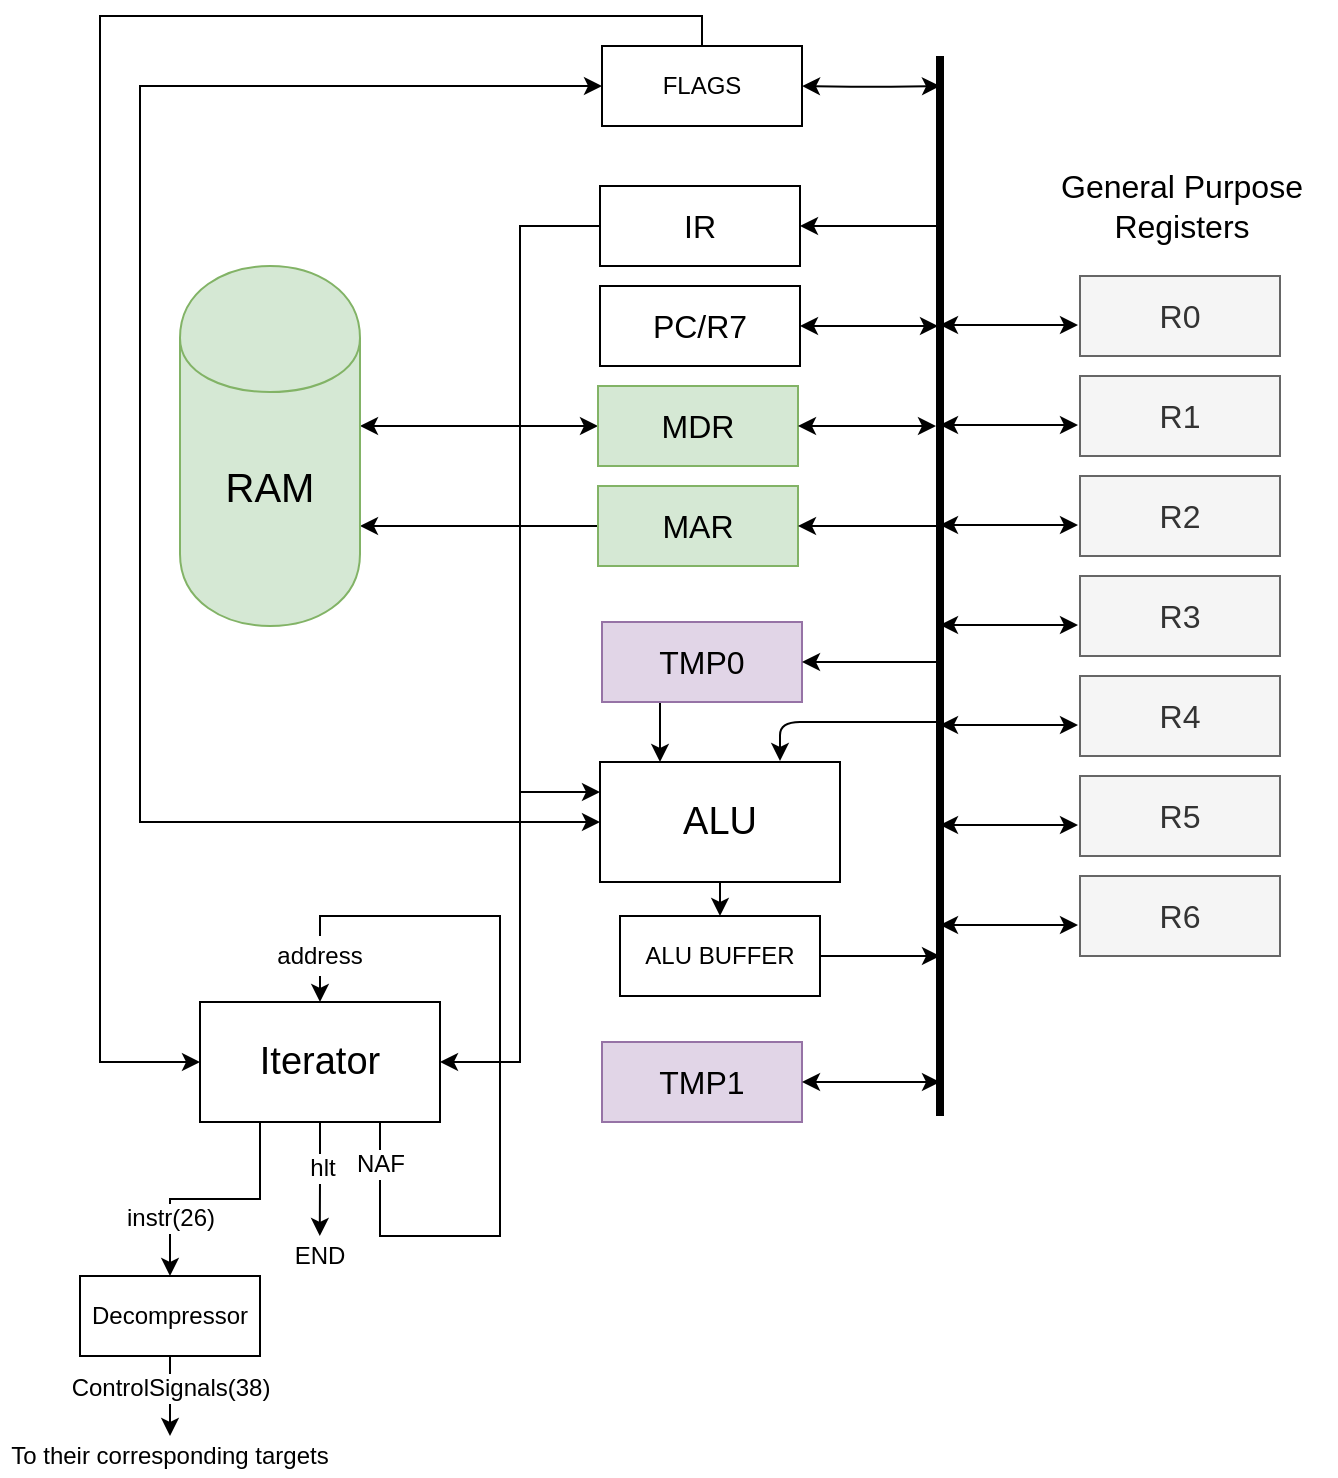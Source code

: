 <mxfile version="12.3.2" type="device" pages="1"><diagram id="rEtOQVhriV5oF6DCWLlc" name="Page-1"><mxGraphModel dx="942" dy="700" grid="1" gridSize="10" guides="1" tooltips="1" connect="1" arrows="1" fold="1" page="1" pageScale="1" pageWidth="850" pageHeight="1100" math="0" shadow="0"><root><mxCell id="0"/><mxCell id="1" parent="0"/><mxCell id="8F-LLzKpFCXrzS5mq5PU-5" style="edgeStyle=orthogonalEdgeStyle;rounded=0;orthogonalLoop=1;jettySize=auto;html=1;exitX=0.5;exitY=1;exitDx=0;exitDy=0;entryX=0.25;entryY=0;entryDx=0;entryDy=0;" parent="1" source="8F-LLzKpFCXrzS5mq5PU-1" target="8F-LLzKpFCXrzS5mq5PU-4" edge="1"><mxGeometry relative="1" as="geometry"/></mxCell><mxCell id="8F-LLzKpFCXrzS5mq5PU-1" value="&lt;font style=&quot;font-size: 16px&quot;&gt;TMP0&lt;/font&gt;" style="rounded=0;whiteSpace=wrap;html=1;fillColor=#e1d5e7;strokeColor=#9673a6;" parent="1" vertex="1"><mxGeometry x="331" y="453" width="100" height="40" as="geometry"/></mxCell><mxCell id="8F-LLzKpFCXrzS5mq5PU-9" style="edgeStyle=orthogonalEdgeStyle;rounded=0;orthogonalLoop=1;jettySize=auto;html=1;exitX=0.5;exitY=1;exitDx=0;exitDy=0;entryX=0.5;entryY=0;entryDx=0;entryDy=0;" parent="1" source="8F-LLzKpFCXrzS5mq5PU-4" target="8F-LLzKpFCXrzS5mq5PU-8" edge="1"><mxGeometry relative="1" as="geometry"/></mxCell><mxCell id="8F-LLzKpFCXrzS5mq5PU-4" value="&lt;font style=&quot;font-size: 19px&quot;&gt;ALU&lt;/font&gt;" style="rounded=0;whiteSpace=wrap;html=1;" parent="1" vertex="1"><mxGeometry x="330" y="523" width="120" height="60" as="geometry"/></mxCell><mxCell id="8F-LLzKpFCXrzS5mq5PU-10" style="edgeStyle=orthogonalEdgeStyle;rounded=0;orthogonalLoop=1;jettySize=auto;html=1;exitX=1;exitY=0.5;exitDx=0;exitDy=0;" parent="1" source="8F-LLzKpFCXrzS5mq5PU-8" edge="1"><mxGeometry relative="1" as="geometry"><mxPoint x="500" y="620" as="targetPoint"/></mxGeometry></mxCell><mxCell id="8F-LLzKpFCXrzS5mq5PU-8" value="&lt;font&gt;&lt;font style=&quot;font-size: 12px&quot;&gt;ALU BUFFER&lt;/font&gt;&lt;br&gt;&lt;/font&gt;" style="rounded=0;whiteSpace=wrap;html=1;" parent="1" vertex="1"><mxGeometry x="340" y="600" width="100" height="40" as="geometry"/></mxCell><mxCell id="8F-LLzKpFCXrzS5mq5PU-13" value="" style="endArrow=none;html=1;strokeWidth=4;rounded=1;" parent="1" edge="1"><mxGeometry width="50" height="50" relative="1" as="geometry"><mxPoint x="500" y="700" as="sourcePoint"/><mxPoint x="500" y="170" as="targetPoint"/></mxGeometry></mxCell><mxCell id="8F-LLzKpFCXrzS5mq5PU-16" value="" style="endArrow=classic;html=1;strokeWidth=1;" parent="1" edge="1"><mxGeometry width="50" height="50" relative="1" as="geometry"><mxPoint x="500" y="503" as="sourcePoint"/><mxPoint x="420" y="522.5" as="targetPoint"/><Array as="points"><mxPoint x="420" y="503"/></Array></mxGeometry></mxCell><mxCell id="8F-LLzKpFCXrzS5mq5PU-17" value="" style="endArrow=classic;html=1;strokeWidth=1;entryX=1;entryY=0.5;entryDx=0;entryDy=0;" parent="1" target="8F-LLzKpFCXrzS5mq5PU-1" edge="1"><mxGeometry width="50" height="50" relative="1" as="geometry"><mxPoint x="500" y="473" as="sourcePoint"/><mxPoint x="550" y="423" as="targetPoint"/></mxGeometry></mxCell><mxCell id="8F-LLzKpFCXrzS5mq5PU-20" value="&lt;font style=&quot;font-size: 16px&quot;&gt;R6&lt;br&gt;&lt;/font&gt;" style="rounded=0;whiteSpace=wrap;html=1;fillColor=#f5f5f5;strokeColor=#666666;fontColor=#333333;" parent="1" vertex="1"><mxGeometry x="570" y="580" width="100" height="40" as="geometry"/></mxCell><mxCell id="8F-LLzKpFCXrzS5mq5PU-21" value="" style="endArrow=classic;startArrow=classic;html=1;" parent="1" edge="1"><mxGeometry width="50" height="50" relative="1" as="geometry"><mxPoint x="500" y="604.5" as="sourcePoint"/><mxPoint x="569" y="604.5" as="targetPoint"/></mxGeometry></mxCell><mxCell id="8F-LLzKpFCXrzS5mq5PU-22" value="&lt;font style=&quot;font-size: 16px&quot;&gt;R5&lt;br&gt;&lt;/font&gt;" style="rounded=0;whiteSpace=wrap;html=1;fillColor=#f5f5f5;strokeColor=#666666;fontColor=#333333;" parent="1" vertex="1"><mxGeometry x="570" y="530" width="100" height="40" as="geometry"/></mxCell><mxCell id="8F-LLzKpFCXrzS5mq5PU-23" value="" style="endArrow=classic;startArrow=classic;html=1;" parent="1" edge="1"><mxGeometry width="50" height="50" relative="1" as="geometry"><mxPoint x="500" y="554.5" as="sourcePoint"/><mxPoint x="569" y="554.5" as="targetPoint"/></mxGeometry></mxCell><mxCell id="8F-LLzKpFCXrzS5mq5PU-24" value="&lt;font style=&quot;font-size: 16px&quot;&gt;R4&lt;br&gt;&lt;/font&gt;" style="rounded=0;whiteSpace=wrap;html=1;fillColor=#f5f5f5;strokeColor=#666666;fontColor=#333333;" parent="1" vertex="1"><mxGeometry x="570" y="480" width="100" height="40" as="geometry"/></mxCell><mxCell id="8F-LLzKpFCXrzS5mq5PU-25" value="" style="endArrow=classic;startArrow=classic;html=1;" parent="1" edge="1"><mxGeometry width="50" height="50" relative="1" as="geometry"><mxPoint x="500" y="504.5" as="sourcePoint"/><mxPoint x="569" y="504.5" as="targetPoint"/></mxGeometry></mxCell><mxCell id="8F-LLzKpFCXrzS5mq5PU-26" value="&lt;font style=&quot;font-size: 16px&quot;&gt;R3&lt;br&gt;&lt;/font&gt;" style="rounded=0;whiteSpace=wrap;html=1;fillColor=#f5f5f5;strokeColor=#666666;fontColor=#333333;" parent="1" vertex="1"><mxGeometry x="570" y="430" width="100" height="40" as="geometry"/></mxCell><mxCell id="8F-LLzKpFCXrzS5mq5PU-27" value="" style="endArrow=classic;startArrow=classic;html=1;" parent="1" edge="1"><mxGeometry width="50" height="50" relative="1" as="geometry"><mxPoint x="500" y="454.5" as="sourcePoint"/><mxPoint x="569" y="454.5" as="targetPoint"/></mxGeometry></mxCell><mxCell id="8F-LLzKpFCXrzS5mq5PU-28" value="&lt;font style=&quot;font-size: 16px&quot;&gt;R2&lt;br&gt;&lt;/font&gt;" style="rounded=0;whiteSpace=wrap;html=1;fillColor=#f5f5f5;strokeColor=#666666;fontColor=#333333;" parent="1" vertex="1"><mxGeometry x="570" y="380" width="100" height="40" as="geometry"/></mxCell><mxCell id="8F-LLzKpFCXrzS5mq5PU-29" value="" style="endArrow=classic;startArrow=classic;html=1;" parent="1" edge="1"><mxGeometry width="50" height="50" relative="1" as="geometry"><mxPoint x="500" y="404.5" as="sourcePoint"/><mxPoint x="569" y="404.5" as="targetPoint"/></mxGeometry></mxCell><mxCell id="8F-LLzKpFCXrzS5mq5PU-30" value="&lt;font style=&quot;font-size: 16px&quot;&gt;R1&lt;br&gt;&lt;/font&gt;" style="rounded=0;whiteSpace=wrap;html=1;fillColor=#f5f5f5;strokeColor=#666666;fontColor=#333333;" parent="1" vertex="1"><mxGeometry x="570" y="330" width="100" height="40" as="geometry"/></mxCell><mxCell id="8F-LLzKpFCXrzS5mq5PU-31" value="" style="endArrow=classic;startArrow=classic;html=1;" parent="1" edge="1"><mxGeometry width="50" height="50" relative="1" as="geometry"><mxPoint x="500" y="354.5" as="sourcePoint"/><mxPoint x="569" y="354.5" as="targetPoint"/></mxGeometry></mxCell><mxCell id="8F-LLzKpFCXrzS5mq5PU-32" value="&lt;font style=&quot;font-size: 16px&quot;&gt;R0&lt;br&gt;&lt;/font&gt;" style="rounded=0;whiteSpace=wrap;html=1;fillColor=#f5f5f5;strokeColor=#666666;fontColor=#333333;" parent="1" vertex="1"><mxGeometry x="570" y="280" width="100" height="40" as="geometry"/></mxCell><mxCell id="8F-LLzKpFCXrzS5mq5PU-33" value="" style="endArrow=classic;startArrow=classic;html=1;" parent="1" edge="1"><mxGeometry width="50" height="50" relative="1" as="geometry"><mxPoint x="500" y="304.5" as="sourcePoint"/><mxPoint x="569" y="304.5" as="targetPoint"/></mxGeometry></mxCell><mxCell id="8F-LLzKpFCXrzS5mq5PU-34" value="&lt;font style=&quot;font-size: 16px&quot;&gt;PC/R7&lt;br&gt;&lt;/font&gt;" style="rounded=0;whiteSpace=wrap;html=1;" parent="1" vertex="1"><mxGeometry x="330" y="285" width="100" height="40" as="geometry"/></mxCell><mxCell id="8F-LLzKpFCXrzS5mq5PU-35" value="" style="endArrow=classic;startArrow=classic;html=1;" parent="1" edge="1"><mxGeometry width="50" height="50" relative="1" as="geometry"><mxPoint x="430.0" y="305" as="sourcePoint"/><mxPoint x="499" y="305" as="targetPoint"/></mxGeometry></mxCell><mxCell id="ZQMTjfCkhtaEV4nV-abT-2" style="edgeStyle=orthogonalEdgeStyle;rounded=0;orthogonalLoop=1;jettySize=auto;html=1;exitX=0;exitY=0.5;exitDx=0;exitDy=0;startArrow=classic;startFill=1;" parent="1" source="8F-LLzKpFCXrzS5mq5PU-36" edge="1"><mxGeometry relative="1" as="geometry"><mxPoint x="210" y="355" as="targetPoint"/></mxGeometry></mxCell><mxCell id="8F-LLzKpFCXrzS5mq5PU-36" value="&lt;font style=&quot;font-size: 16px&quot;&gt;MDR&lt;br&gt;&lt;/font&gt;" style="rounded=0;whiteSpace=wrap;html=1;fillColor=#d5e8d4;strokeColor=#82b366;" parent="1" vertex="1"><mxGeometry x="329" y="335" width="100" height="40" as="geometry"/></mxCell><mxCell id="8F-LLzKpFCXrzS5mq5PU-37" value="" style="endArrow=classic;startArrow=classic;html=1;endFill=1;" parent="1" edge="1"><mxGeometry width="50" height="50" relative="1" as="geometry"><mxPoint x="429.0" y="355" as="sourcePoint"/><mxPoint x="498" y="355" as="targetPoint"/></mxGeometry></mxCell><mxCell id="ZQMTjfCkhtaEV4nV-abT-3" style="edgeStyle=orthogonalEdgeStyle;rounded=0;orthogonalLoop=1;jettySize=auto;html=1;exitX=0;exitY=0.5;exitDx=0;exitDy=0;startArrow=none;startFill=0;entryX=1;entryY=0.722;entryDx=0;entryDy=0;entryPerimeter=0;endArrow=classic;endFill=1;" parent="1" source="8F-LLzKpFCXrzS5mq5PU-38" target="8F-LLzKpFCXrzS5mq5PU-53" edge="1"><mxGeometry relative="1" as="geometry"><mxPoint x="220" y="405" as="targetPoint"/></mxGeometry></mxCell><mxCell id="8F-LLzKpFCXrzS5mq5PU-38" value="&lt;font style=&quot;font-size: 16px&quot;&gt;MAR&lt;br&gt;&lt;/font&gt;" style="rounded=0;whiteSpace=wrap;html=1;fillColor=#d5e8d4;strokeColor=#82b366;" parent="1" vertex="1"><mxGeometry x="329" y="385" width="100" height="40" as="geometry"/></mxCell><mxCell id="8F-LLzKpFCXrzS5mq5PU-39" value="" style="endArrow=none;startArrow=classic;html=1;endFill=0;" parent="1" edge="1"><mxGeometry width="50" height="50" relative="1" as="geometry"><mxPoint x="429.0" y="405" as="sourcePoint"/><mxPoint x="498" y="405" as="targetPoint"/></mxGeometry></mxCell><mxCell id="fu1l0J8blERnomOIHEV_-1" style="edgeStyle=orthogonalEdgeStyle;rounded=0;orthogonalLoop=1;jettySize=auto;html=1;exitX=0;exitY=0.5;exitDx=0;exitDy=0;entryX=0;entryY=0.25;entryDx=0;entryDy=0;" parent="1" source="8F-LLzKpFCXrzS5mq5PU-41" target="8F-LLzKpFCXrzS5mq5PU-4" edge="1"><mxGeometry relative="1" as="geometry"><Array as="points"><mxPoint x="290" y="255"/><mxPoint x="290" y="538"/></Array></mxGeometry></mxCell><mxCell id="fu1l0J8blERnomOIHEV_-3" style="edgeStyle=orthogonalEdgeStyle;rounded=0;orthogonalLoop=1;jettySize=auto;html=1;entryX=1;entryY=0.5;entryDx=0;entryDy=0;" parent="1" source="8F-LLzKpFCXrzS5mq5PU-41" target="fu1l0J8blERnomOIHEV_-2" edge="1"><mxGeometry relative="1" as="geometry"/></mxCell><mxCell id="8F-LLzKpFCXrzS5mq5PU-41" value="&lt;font style=&quot;font-size: 16px&quot;&gt;IR&lt;br&gt;&lt;/font&gt;" style="rounded=0;whiteSpace=wrap;html=1;" parent="1" vertex="1"><mxGeometry x="330" y="235" width="100" height="40" as="geometry"/></mxCell><mxCell id="8F-LLzKpFCXrzS5mq5PU-42" value="" style="endArrow=none;startArrow=classic;html=1;endFill=0;" parent="1" edge="1"><mxGeometry width="50" height="50" relative="1" as="geometry"><mxPoint x="430.0" y="255" as="sourcePoint"/><mxPoint x="499" y="255" as="targetPoint"/></mxGeometry></mxCell><mxCell id="8F-LLzKpFCXrzS5mq5PU-60" style="edgeStyle=orthogonalEdgeStyle;rounded=1;orthogonalLoop=1;jettySize=auto;html=1;entryX=1;entryY=0.5;entryDx=0;entryDy=0;startArrow=classic;startFill=1;endArrow=classic;endFill=1;strokeColor=#000000;strokeWidth=1;" parent="1" target="8F-LLzKpFCXrzS5mq5PU-59" edge="1"><mxGeometry relative="1" as="geometry"><mxPoint x="500" y="185" as="sourcePoint"/></mxGeometry></mxCell><mxCell id="8F-LLzKpFCXrzS5mq5PU-48" value="&lt;font style=&quot;font-size: 16px&quot;&gt;General Purpose Registers&lt;/font&gt;" style="text;html=1;align=center;verticalAlign=middle;whiteSpace=wrap;rounded=0;shadow=0;glass=0;comic=0;rotation=0;" parent="1" vertex="1"><mxGeometry x="544" y="220" width="154" height="50" as="geometry"/></mxCell><mxCell id="8F-LLzKpFCXrzS5mq5PU-51" value="&lt;font style=&quot;font-size: 16px&quot;&gt;TMP1&lt;br&gt;&lt;/font&gt;" style="rounded=0;whiteSpace=wrap;html=1;fillColor=#e1d5e7;strokeColor=#9673a6;" parent="1" vertex="1"><mxGeometry x="331" y="663" width="100" height="40" as="geometry"/></mxCell><mxCell id="8F-LLzKpFCXrzS5mq5PU-52" value="" style="endArrow=classic;startArrow=classic;html=1;" parent="1" edge="1"><mxGeometry width="50" height="50" relative="1" as="geometry"><mxPoint x="431.0" y="683" as="sourcePoint"/><mxPoint x="500" y="683" as="targetPoint"/></mxGeometry></mxCell><mxCell id="8F-LLzKpFCXrzS5mq5PU-53" value="&lt;font style=&quot;font-size: 20px&quot;&gt;RAM&lt;/font&gt;" style="shape=cylinder;whiteSpace=wrap;html=1;boundedLbl=1;backgroundOutline=1;rounded=0;shadow=0;glass=0;comic=0;strokeColor=#82b366;fillColor=#d5e8d4;" parent="1" vertex="1"><mxGeometry x="120" y="275" width="90" height="180" as="geometry"/></mxCell><mxCell id="ZQMTjfCkhtaEV4nV-abT-1" style="edgeStyle=orthogonalEdgeStyle;rounded=0;orthogonalLoop=1;jettySize=auto;html=1;entryX=0;entryY=0.5;entryDx=0;entryDy=0;startArrow=classic;startFill=1;" parent="1" source="8F-LLzKpFCXrzS5mq5PU-59" target="8F-LLzKpFCXrzS5mq5PU-4" edge="1"><mxGeometry relative="1" as="geometry"><mxPoint x="60" y="540" as="targetPoint"/><Array as="points"><mxPoint x="100" y="185"/><mxPoint x="100" y="553"/></Array></mxGeometry></mxCell><mxCell id="fu1l0J8blERnomOIHEV_-5" style="edgeStyle=orthogonalEdgeStyle;rounded=0;orthogonalLoop=1;jettySize=auto;html=1;entryX=0;entryY=0.5;entryDx=0;entryDy=0;" parent="1" source="8F-LLzKpFCXrzS5mq5PU-59" target="fu1l0J8blERnomOIHEV_-2" edge="1"><mxGeometry relative="1" as="geometry"><mxPoint x="60" y="570" as="targetPoint"/><Array as="points"><mxPoint x="381" y="150"/><mxPoint x="80" y="150"/><mxPoint x="80" y="673"/></Array></mxGeometry></mxCell><mxCell id="8F-LLzKpFCXrzS5mq5PU-59" value="FLAGS" style="rounded=0;whiteSpace=wrap;html=1;" parent="1" vertex="1"><mxGeometry x="331" y="165" width="100" height="40" as="geometry"/></mxCell><mxCell id="fu1l0J8blERnomOIHEV_-6" style="edgeStyle=orthogonalEdgeStyle;rounded=0;orthogonalLoop=1;jettySize=auto;html=1;exitX=0.75;exitY=1;exitDx=0;exitDy=0;entryX=0.5;entryY=0;entryDx=0;entryDy=0;" parent="1" source="fu1l0J8blERnomOIHEV_-2" target="fu1l0J8blERnomOIHEV_-2" edge="1"><mxGeometry relative="1" as="geometry"><mxPoint x="280" y="600" as="targetPoint"/><Array as="points"><mxPoint x="220" y="760"/><mxPoint x="280" y="760"/><mxPoint x="280" y="600"/><mxPoint x="190" y="600"/></Array></mxGeometry></mxCell><mxCell id="fu1l0J8blERnomOIHEV_-7" value="NAF" style="text;html=1;align=center;verticalAlign=middle;resizable=0;points=[];;labelBackgroundColor=#ffffff;" parent="fu1l0J8blERnomOIHEV_-6" vertex="1" connectable="0"><mxGeometry x="0.003" y="8" relative="1" as="geometry"><mxPoint x="-52" y="52" as="offset"/></mxGeometry></mxCell><mxCell id="fu1l0J8blERnomOIHEV_-8" style="edgeStyle=orthogonalEdgeStyle;rounded=0;orthogonalLoop=1;jettySize=auto;html=1;exitX=0.5;exitY=1;exitDx=0;exitDy=0;" parent="1" source="fu1l0J8blERnomOIHEV_-2" target="fu1l0J8blERnomOIHEV_-20" edge="1"><mxGeometry relative="1" as="geometry"><mxPoint x="189.944" y="760" as="targetPoint"/></mxGeometry></mxCell><mxCell id="fu1l0J8blERnomOIHEV_-9" value="hlt" style="text;html=1;align=center;verticalAlign=middle;resizable=0;points=[];;labelBackgroundColor=#ffffff;" parent="fu1l0J8blERnomOIHEV_-8" vertex="1" connectable="0"><mxGeometry x="-0.211" y="1" relative="1" as="geometry"><mxPoint as="offset"/></mxGeometry></mxCell><mxCell id="fu1l0J8blERnomOIHEV_-10" style="edgeStyle=orthogonalEdgeStyle;rounded=0;orthogonalLoop=1;jettySize=auto;html=1;exitX=0.25;exitY=1;exitDx=0;exitDy=0;entryX=0.5;entryY=0;entryDx=0;entryDy=0;" parent="1" source="fu1l0J8blERnomOIHEV_-2" target="fu1l0J8blERnomOIHEV_-14" edge="1"><mxGeometry relative="1" as="geometry"><mxPoint x="159.944" y="760" as="targetPoint"/></mxGeometry></mxCell><mxCell id="fu1l0J8blERnomOIHEV_-11" value="instr(26)" style="text;html=1;align=center;verticalAlign=middle;resizable=0;points=[];;labelBackgroundColor=#ffffff;" parent="fu1l0J8blERnomOIHEV_-10" vertex="1" connectable="0"><mxGeometry x="-0.25" y="-1" relative="1" as="geometry"><mxPoint x="-37.5" y="10" as="offset"/></mxGeometry></mxCell><mxCell id="fu1l0J8blERnomOIHEV_-2" value="&lt;font style=&quot;font-size: 19px&quot;&gt;Iterator&lt;/font&gt;" style="rounded=0;whiteSpace=wrap;html=1;" parent="1" vertex="1"><mxGeometry x="130" y="643" width="120" height="60" as="geometry"/></mxCell><mxCell id="fu1l0J8blERnomOIHEV_-12" value="address" style="text;html=1;strokeColor=none;fillColor=#ffffff;align=center;verticalAlign=middle;whiteSpace=wrap;rounded=0;" parent="1" vertex="1"><mxGeometry x="170" y="610" width="40" height="20" as="geometry"/></mxCell><mxCell id="fu1l0J8blERnomOIHEV_-15" style="edgeStyle=orthogonalEdgeStyle;rounded=0;orthogonalLoop=1;jettySize=auto;html=1;endSize=6;entryX=0.5;entryY=0;entryDx=0;entryDy=0;" parent="1" source="fu1l0J8blERnomOIHEV_-14" target="fu1l0J8blERnomOIHEV_-17" edge="1"><mxGeometry relative="1" as="geometry"><mxPoint x="115" y="870" as="targetPoint"/></mxGeometry></mxCell><mxCell id="fu1l0J8blERnomOIHEV_-16" value="ControlSignals(38)" style="text;html=1;align=center;verticalAlign=middle;resizable=0;points=[];;labelBackgroundColor=#ffffff;" parent="fu1l0J8blERnomOIHEV_-15" vertex="1" connectable="0"><mxGeometry x="-0.24" y="-1" relative="1" as="geometry"><mxPoint x="1" y="1" as="offset"/></mxGeometry></mxCell><mxCell id="fu1l0J8blERnomOIHEV_-14" value="Decompressor" style="rounded=0;whiteSpace=wrap;html=1;glass=0;fillColor=#ffffff;" parent="1" vertex="1"><mxGeometry x="70" y="780" width="90" height="40" as="geometry"/></mxCell><mxCell id="fu1l0J8blERnomOIHEV_-17" value="To their corresponding targets" style="text;html=1;strokeColor=none;fillColor=none;align=center;verticalAlign=middle;whiteSpace=wrap;rounded=0;glass=0;" parent="1" vertex="1"><mxGeometry x="30" y="860" width="170" height="20" as="geometry"/></mxCell><mxCell id="fu1l0J8blERnomOIHEV_-20" value="END" style="text;html=1;strokeColor=none;fillColor=none;align=center;verticalAlign=middle;whiteSpace=wrap;rounded=0;" parent="1" vertex="1"><mxGeometry x="169.944" y="760" width="40" height="20" as="geometry"/></mxCell></root></mxGraphModel></diagram></mxfile>